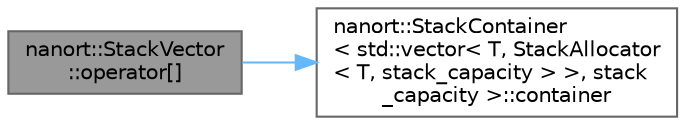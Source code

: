 digraph "nanort::StackVector::operator[]"
{
 // LATEX_PDF_SIZE
  bgcolor="transparent";
  edge [fontname=Helvetica,fontsize=10,labelfontname=Helvetica,labelfontsize=10];
  node [fontname=Helvetica,fontsize=10,shape=box,height=0.2,width=0.4];
  rankdir="LR";
  Node1 [label="nanort::StackVector\l::operator[]",height=0.2,width=0.4,color="gray40", fillcolor="grey60", style="filled", fontcolor="black",tooltip=" "];
  Node1 -> Node2 [color="steelblue1",style="solid"];
  Node2 [label="nanort::StackContainer\l\< std::vector\< T, StackAllocator\l\< T, stack_capacity \> \>, stack\l_capacity \>::container",height=0.2,width=0.4,color="grey40", fillcolor="white", style="filled",URL="$a01435.html#a936c210e9cedf972a8d60070913c4c0b",tooltip=" "];
}
